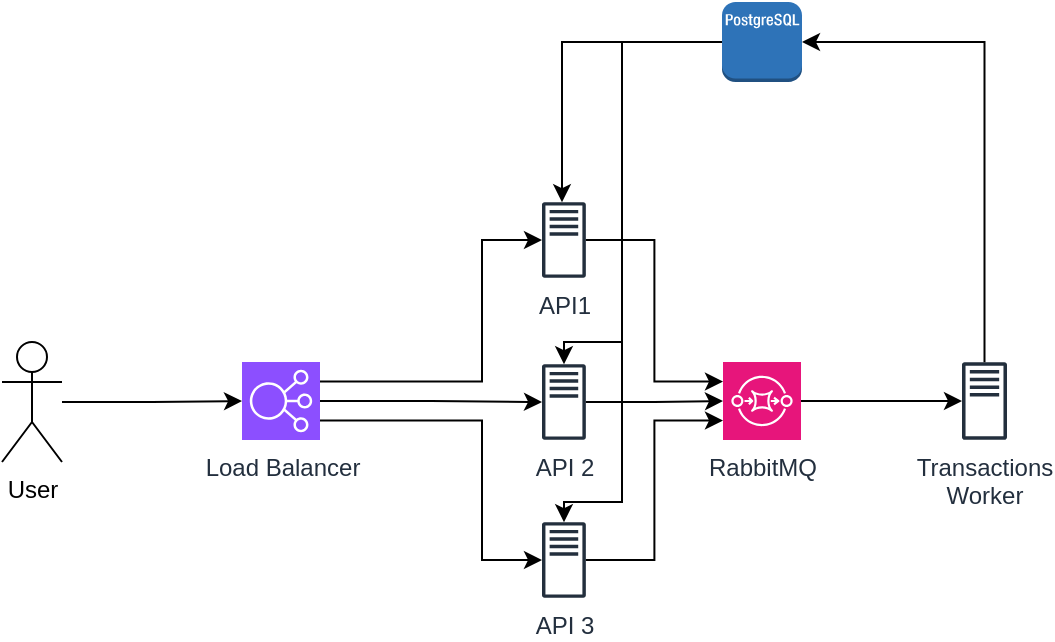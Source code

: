 <mxfile version="24.7.16">
  <diagram name="Page-1" id="ViTmkKUVfnOevWZFS9nb">
    <mxGraphModel dx="1049" dy="650" grid="1" gridSize="10" guides="1" tooltips="1" connect="1" arrows="1" fold="1" page="1" pageScale="1" pageWidth="600" pageHeight="400" math="0" shadow="0">
      <root>
        <mxCell id="0" />
        <mxCell id="1" parent="0" />
        <mxCell id="oCGg1YvI8u-OgIaCWoI_-8" style="edgeStyle=orthogonalEdgeStyle;rounded=0;orthogonalLoop=1;jettySize=auto;html=1;" edge="1" parent="1" source="oCGg1YvI8u-OgIaCWoI_-1" target="oCGg1YvI8u-OgIaCWoI_-4">
          <mxGeometry relative="1" as="geometry" />
        </mxCell>
        <mxCell id="oCGg1YvI8u-OgIaCWoI_-1" value="User" style="shape=umlActor;verticalLabelPosition=bottom;verticalAlign=top;html=1;outlineConnect=0;" vertex="1" parent="1">
          <mxGeometry x="40" y="210" width="30" height="60" as="geometry" />
        </mxCell>
        <mxCell id="oCGg1YvI8u-OgIaCWoI_-14" style="edgeStyle=orthogonalEdgeStyle;rounded=0;orthogonalLoop=1;jettySize=auto;html=1;exitX=1;exitY=0.5;exitDx=0;exitDy=0;exitPerimeter=0;" edge="1" parent="1" source="oCGg1YvI8u-OgIaCWoI_-4" target="oCGg1YvI8u-OgIaCWoI_-10">
          <mxGeometry relative="1" as="geometry" />
        </mxCell>
        <mxCell id="oCGg1YvI8u-OgIaCWoI_-47" style="edgeStyle=orthogonalEdgeStyle;rounded=0;orthogonalLoop=1;jettySize=auto;html=1;exitX=1;exitY=0.25;exitDx=0;exitDy=0;exitPerimeter=0;" edge="1" parent="1" source="oCGg1YvI8u-OgIaCWoI_-4" target="oCGg1YvI8u-OgIaCWoI_-9">
          <mxGeometry relative="1" as="geometry">
            <Array as="points">
              <mxPoint x="280" y="230" />
              <mxPoint x="280" y="159" />
            </Array>
          </mxGeometry>
        </mxCell>
        <mxCell id="oCGg1YvI8u-OgIaCWoI_-48" style="edgeStyle=orthogonalEdgeStyle;rounded=0;orthogonalLoop=1;jettySize=auto;html=1;exitX=1;exitY=0.75;exitDx=0;exitDy=0;exitPerimeter=0;" edge="1" parent="1" source="oCGg1YvI8u-OgIaCWoI_-4" target="oCGg1YvI8u-OgIaCWoI_-11">
          <mxGeometry relative="1" as="geometry">
            <Array as="points">
              <mxPoint x="280" y="249" />
              <mxPoint x="280" y="319" />
            </Array>
          </mxGeometry>
        </mxCell>
        <mxCell id="oCGg1YvI8u-OgIaCWoI_-4" value="Load Balancer" style="sketch=0;points=[[0,0,0],[0.25,0,0],[0.5,0,0],[0.75,0,0],[1,0,0],[0,1,0],[0.25,1,0],[0.5,1,0],[0.75,1,0],[1,1,0],[0,0.25,0],[0,0.5,0],[0,0.75,0],[1,0.25,0],[1,0.5,0],[1,0.75,0]];outlineConnect=0;fontColor=#232F3E;fillColor=#8C4FFF;strokeColor=#ffffff;dashed=0;verticalLabelPosition=bottom;verticalAlign=top;align=center;html=1;fontSize=12;fontStyle=0;aspect=fixed;shape=mxgraph.aws4.resourceIcon;resIcon=mxgraph.aws4.elastic_load_balancing;" vertex="1" parent="1">
          <mxGeometry x="160" y="220" width="39" height="39" as="geometry" />
        </mxCell>
        <mxCell id="oCGg1YvI8u-OgIaCWoI_-9" value="API1" style="sketch=0;outlineConnect=0;fontColor=#232F3E;gradientColor=none;fillColor=#232F3D;strokeColor=none;dashed=0;verticalLabelPosition=bottom;verticalAlign=top;align=center;html=1;fontSize=12;fontStyle=0;aspect=fixed;pointerEvents=1;shape=mxgraph.aws4.traditional_server;" vertex="1" parent="1">
          <mxGeometry x="310" y="140" width="21.92" height="38" as="geometry" />
        </mxCell>
        <mxCell id="oCGg1YvI8u-OgIaCWoI_-10" value="API 2&lt;div&gt;&lt;br&gt;&lt;/div&gt;" style="sketch=0;outlineConnect=0;fontColor=#232F3E;gradientColor=none;fillColor=#232F3D;strokeColor=none;dashed=0;verticalLabelPosition=bottom;verticalAlign=top;align=center;html=1;fontSize=12;fontStyle=0;aspect=fixed;pointerEvents=1;shape=mxgraph.aws4.traditional_server;" vertex="1" parent="1">
          <mxGeometry x="310" y="221" width="21.92" height="38" as="geometry" />
        </mxCell>
        <mxCell id="oCGg1YvI8u-OgIaCWoI_-11" value="API 3" style="sketch=0;outlineConnect=0;fontColor=#232F3E;gradientColor=none;fillColor=#232F3D;strokeColor=none;dashed=0;verticalLabelPosition=bottom;verticalAlign=top;align=center;html=1;fontSize=12;fontStyle=0;aspect=fixed;pointerEvents=1;shape=mxgraph.aws4.traditional_server;" vertex="1" parent="1">
          <mxGeometry x="310" y="300" width="21.92" height="38" as="geometry" />
        </mxCell>
        <mxCell id="oCGg1YvI8u-OgIaCWoI_-35" style="edgeStyle=orthogonalEdgeStyle;rounded=0;orthogonalLoop=1;jettySize=auto;html=1;exitX=1;exitY=0.5;exitDx=0;exitDy=0;exitPerimeter=0;" edge="1" parent="1" source="oCGg1YvI8u-OgIaCWoI_-24" target="oCGg1YvI8u-OgIaCWoI_-33">
          <mxGeometry relative="1" as="geometry" />
        </mxCell>
        <mxCell id="oCGg1YvI8u-OgIaCWoI_-24" value="RabbitMQ" style="sketch=0;points=[[0,0,0],[0.25,0,0],[0.5,0,0],[0.75,0,0],[1,0,0],[0,1,0],[0.25,1,0],[0.5,1,0],[0.75,1,0],[1,1,0],[0,0.25,0],[0,0.5,0],[0,0.75,0],[1,0.25,0],[1,0.5,0],[1,0.75,0]];outlineConnect=0;fontColor=#232F3E;fillColor=#E7157B;strokeColor=#ffffff;dashed=0;verticalLabelPosition=bottom;verticalAlign=top;align=center;html=1;fontSize=12;fontStyle=0;aspect=fixed;shape=mxgraph.aws4.resourceIcon;resIcon=mxgraph.aws4.sqs;" vertex="1" parent="1">
          <mxGeometry x="400.5" y="220" width="39" height="39" as="geometry" />
        </mxCell>
        <mxCell id="oCGg1YvI8u-OgIaCWoI_-26" style="edgeStyle=orthogonalEdgeStyle;rounded=0;orthogonalLoop=1;jettySize=auto;html=1;entryX=0;entryY=0.25;entryDx=0;entryDy=0;entryPerimeter=0;" edge="1" parent="1" source="oCGg1YvI8u-OgIaCWoI_-9" target="oCGg1YvI8u-OgIaCWoI_-24">
          <mxGeometry relative="1" as="geometry" />
        </mxCell>
        <mxCell id="oCGg1YvI8u-OgIaCWoI_-27" style="edgeStyle=orthogonalEdgeStyle;rounded=0;orthogonalLoop=1;jettySize=auto;html=1;entryX=0;entryY=0.5;entryDx=0;entryDy=0;entryPerimeter=0;" edge="1" parent="1" source="oCGg1YvI8u-OgIaCWoI_-10" target="oCGg1YvI8u-OgIaCWoI_-24">
          <mxGeometry relative="1" as="geometry" />
        </mxCell>
        <mxCell id="oCGg1YvI8u-OgIaCWoI_-28" style="edgeStyle=orthogonalEdgeStyle;rounded=0;orthogonalLoop=1;jettySize=auto;html=1;entryX=0;entryY=0.75;entryDx=0;entryDy=0;entryPerimeter=0;" edge="1" parent="1" source="oCGg1YvI8u-OgIaCWoI_-11" target="oCGg1YvI8u-OgIaCWoI_-24">
          <mxGeometry relative="1" as="geometry" />
        </mxCell>
        <mxCell id="oCGg1YvI8u-OgIaCWoI_-33" value="Transactions&lt;div&gt;Worker&lt;/div&gt;" style="sketch=0;outlineConnect=0;fontColor=#232F3E;gradientColor=none;fillColor=#232F3D;strokeColor=none;dashed=0;verticalLabelPosition=bottom;verticalAlign=top;align=center;html=1;fontSize=12;fontStyle=0;aspect=fixed;pointerEvents=1;shape=mxgraph.aws4.traditional_server;" vertex="1" parent="1">
          <mxGeometry x="520" y="220" width="22.5" height="39" as="geometry" />
        </mxCell>
        <mxCell id="oCGg1YvI8u-OgIaCWoI_-43" style="edgeStyle=orthogonalEdgeStyle;rounded=0;orthogonalLoop=1;jettySize=auto;html=1;" edge="1" parent="1" source="oCGg1YvI8u-OgIaCWoI_-36" target="oCGg1YvI8u-OgIaCWoI_-9">
          <mxGeometry relative="1" as="geometry">
            <Array as="points">
              <mxPoint x="320" y="60" />
            </Array>
          </mxGeometry>
        </mxCell>
        <mxCell id="oCGg1YvI8u-OgIaCWoI_-44" style="edgeStyle=orthogonalEdgeStyle;rounded=0;orthogonalLoop=1;jettySize=auto;html=1;" edge="1" parent="1" source="oCGg1YvI8u-OgIaCWoI_-36" target="oCGg1YvI8u-OgIaCWoI_-10">
          <mxGeometry relative="1" as="geometry">
            <Array as="points">
              <mxPoint x="350" y="60" />
              <mxPoint x="350" y="210" />
              <mxPoint x="321" y="210" />
            </Array>
          </mxGeometry>
        </mxCell>
        <mxCell id="oCGg1YvI8u-OgIaCWoI_-46" style="edgeStyle=orthogonalEdgeStyle;rounded=0;orthogonalLoop=1;jettySize=auto;html=1;" edge="1" parent="1" source="oCGg1YvI8u-OgIaCWoI_-36" target="oCGg1YvI8u-OgIaCWoI_-11">
          <mxGeometry relative="1" as="geometry">
            <Array as="points">
              <mxPoint x="350" y="60" />
              <mxPoint x="350" y="290" />
              <mxPoint x="321" y="290" />
            </Array>
          </mxGeometry>
        </mxCell>
        <mxCell id="oCGg1YvI8u-OgIaCWoI_-36" value="" style="outlineConnect=0;dashed=0;verticalLabelPosition=bottom;verticalAlign=top;align=center;html=1;shape=mxgraph.aws3.postgre_sql_instance;fillColor=#2E73B8;gradientColor=none;" vertex="1" parent="1">
          <mxGeometry x="400" y="40" width="40" height="40" as="geometry" />
        </mxCell>
        <mxCell id="oCGg1YvI8u-OgIaCWoI_-42" style="edgeStyle=orthogonalEdgeStyle;rounded=0;orthogonalLoop=1;jettySize=auto;html=1;entryX=1;entryY=0.5;entryDx=0;entryDy=0;entryPerimeter=0;" edge="1" parent="1" source="oCGg1YvI8u-OgIaCWoI_-33" target="oCGg1YvI8u-OgIaCWoI_-36">
          <mxGeometry relative="1" as="geometry">
            <Array as="points">
              <mxPoint x="531" y="60" />
            </Array>
          </mxGeometry>
        </mxCell>
      </root>
    </mxGraphModel>
  </diagram>
</mxfile>
